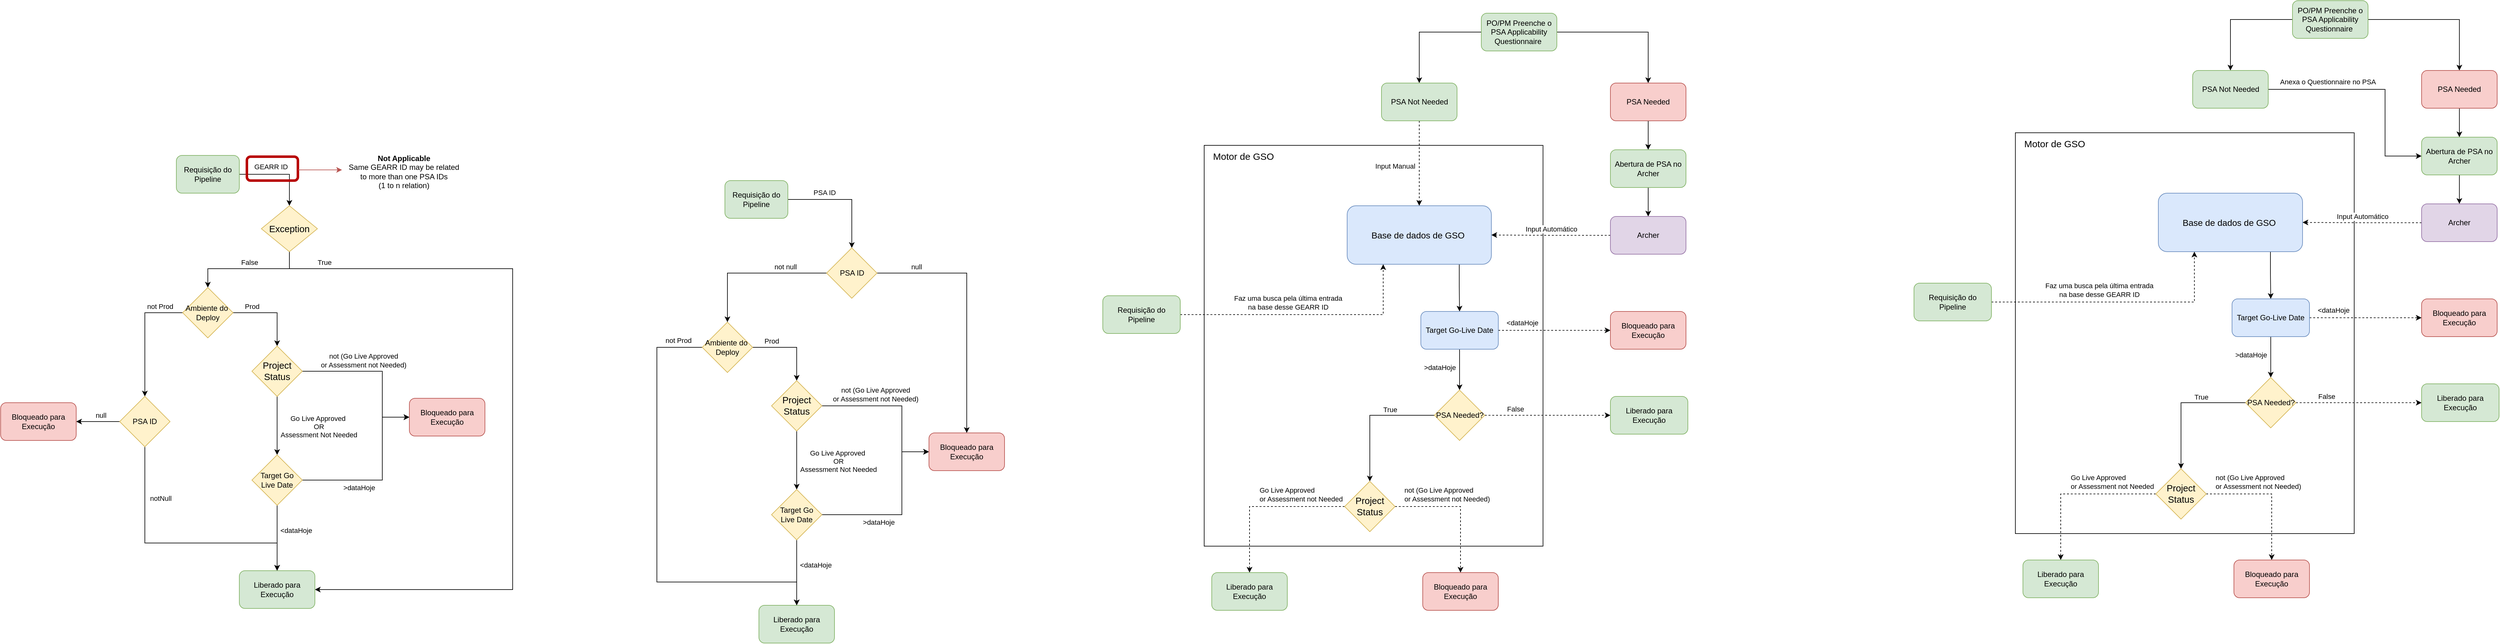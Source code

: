 <mxfile version="14.7.2" type="github">
  <diagram id="prtHgNgQTEPvFCAcTncT" name="Page-1">
    <mxGraphModel dx="1421" dy="941" grid="0" gridSize="10" guides="1" tooltips="1" connect="1" arrows="1" fold="1" page="0" pageScale="1" pageWidth="827" pageHeight="1169" background="#ffffff" math="0" shadow="0">
      <root>
        <mxCell id="0" />
        <mxCell id="1" parent="0" />
        <mxCell id="G1Xill-yS94K5dL7RhQr-33" value="&lt;br&gt;" style="rounded=0;whiteSpace=wrap;html=1;" vertex="1" parent="1">
          <mxGeometry x="1802" y="64" width="538" height="637" as="geometry" />
        </mxCell>
        <mxCell id="P2mCXTFYUP4-GHEFsYgf-11" style="edgeStyle=orthogonalEdgeStyle;rounded=0;orthogonalLoop=1;jettySize=auto;html=1;entryX=0.5;entryY=0;entryDx=0;entryDy=0;" parent="1" source="P2mCXTFYUP4-GHEFsYgf-2" target="P2mCXTFYUP4-GHEFsYgf-8" edge="1">
          <mxGeometry relative="1" as="geometry" />
        </mxCell>
        <mxCell id="mxX-lMOzghnve2rZTO9A-1" value="GEARR ID" style="edgeLabel;html=1;align=center;verticalAlign=middle;resizable=0;points=[];" parent="P2mCXTFYUP4-GHEFsYgf-11" vertex="1" connectable="0">
          <mxGeometry x="-0.006" y="-3" relative="1" as="geometry">
            <mxPoint x="-15" y="-15" as="offset" />
          </mxGeometry>
        </mxCell>
        <mxCell id="P2mCXTFYUP4-GHEFsYgf-2" value="Requisição do Pipeline" style="rounded=1;whiteSpace=wrap;html=1;fillColor=#d5e8d4;strokeColor=#82b366;" parent="1" vertex="1">
          <mxGeometry x="170" y="80" width="100" height="60" as="geometry" />
        </mxCell>
        <mxCell id="P2mCXTFYUP4-GHEFsYgf-14" style="edgeStyle=orthogonalEdgeStyle;rounded=0;orthogonalLoop=1;jettySize=auto;html=1;entryX=0.5;entryY=0;entryDx=0;entryDy=0;" parent="1" source="P2mCXTFYUP4-GHEFsYgf-8" target="P2mCXTFYUP4-GHEFsYgf-20" edge="1">
          <mxGeometry relative="1" as="geometry">
            <mxPoint x="220" y="280" as="targetPoint" />
            <Array as="points">
              <mxPoint x="350" y="260" />
              <mxPoint x="220" y="260" />
            </Array>
          </mxGeometry>
        </mxCell>
        <mxCell id="P2mCXTFYUP4-GHEFsYgf-18" value="False" style="edgeLabel;html=1;align=center;verticalAlign=middle;resizable=0;points=[];" parent="P2mCXTFYUP4-GHEFsYgf-14" vertex="1" connectable="0">
          <mxGeometry x="0.032" y="-2" relative="1" as="geometry">
            <mxPoint x="5" y="-8" as="offset" />
          </mxGeometry>
        </mxCell>
        <mxCell id="P2mCXTFYUP4-GHEFsYgf-15" style="edgeStyle=orthogonalEdgeStyle;rounded=0;orthogonalLoop=1;jettySize=auto;html=1;entryX=1;entryY=0.5;entryDx=0;entryDy=0;" parent="1" source="P2mCXTFYUP4-GHEFsYgf-8" target="P2mCXTFYUP4-GHEFsYgf-19" edge="1">
          <mxGeometry relative="1" as="geometry">
            <mxPoint x="474" y="280" as="targetPoint" />
            <Array as="points">
              <mxPoint x="349" y="260" />
              <mxPoint x="704" y="260" />
              <mxPoint x="704" y="770" />
            </Array>
          </mxGeometry>
        </mxCell>
        <mxCell id="P2mCXTFYUP4-GHEFsYgf-16" value="True" style="edgeLabel;html=1;align=center;verticalAlign=middle;resizable=0;points=[];" parent="P2mCXTFYUP4-GHEFsYgf-15" vertex="1" connectable="0">
          <mxGeometry x="0.222" y="3" relative="1" as="geometry">
            <mxPoint x="-302" y="-365" as="offset" />
          </mxGeometry>
        </mxCell>
        <mxCell id="P2mCXTFYUP4-GHEFsYgf-8" value="&lt;span lang=&quot;EN-US&quot; style=&quot;font-size: 11pt ; font-family: &amp;#34;calibri&amp;#34; , sans-serif&quot;&gt;Exception&lt;/span&gt;" style="rhombus;whiteSpace=wrap;html=1;fillColor=#fff2cc;strokeColor=#d6b656;" parent="1" vertex="1">
          <mxGeometry x="305" y="160" width="89" height="73" as="geometry" />
        </mxCell>
        <mxCell id="P2mCXTFYUP4-GHEFsYgf-19" value="Liberado para Execução" style="rounded=1;whiteSpace=wrap;html=1;fillColor=#d5e8d4;strokeColor=#82b366;" parent="1" vertex="1">
          <mxGeometry x="270" y="740" width="120" height="60" as="geometry" />
        </mxCell>
        <mxCell id="P2mCXTFYUP4-GHEFsYgf-28" style="edgeStyle=orthogonalEdgeStyle;rounded=0;orthogonalLoop=1;jettySize=auto;html=1;entryX=0.5;entryY=0;entryDx=0;entryDy=0;exitX=1;exitY=0.5;exitDx=0;exitDy=0;" parent="1" source="P2mCXTFYUP4-GHEFsYgf-20" target="P2mCXTFYUP4-GHEFsYgf-27" edge="1">
          <mxGeometry relative="1" as="geometry">
            <Array as="points">
              <mxPoint x="330" y="330" />
            </Array>
          </mxGeometry>
        </mxCell>
        <mxCell id="P2mCXTFYUP4-GHEFsYgf-29" value="Prod" style="edgeLabel;html=1;align=center;verticalAlign=middle;resizable=0;points=[];" parent="P2mCXTFYUP4-GHEFsYgf-28" vertex="1" connectable="0">
          <mxGeometry x="-0.199" relative="1" as="geometry">
            <mxPoint x="-20" y="-10" as="offset" />
          </mxGeometry>
        </mxCell>
        <mxCell id="P2mCXTFYUP4-GHEFsYgf-40" style="edgeStyle=orthogonalEdgeStyle;rounded=0;orthogonalLoop=1;jettySize=auto;html=1;entryX=0.5;entryY=0;entryDx=0;entryDy=0;" parent="1" source="P2mCXTFYUP4-GHEFsYgf-20" target="P2mCXTFYUP4-GHEFsYgf-39" edge="1">
          <mxGeometry relative="1" as="geometry" />
        </mxCell>
        <mxCell id="P2mCXTFYUP4-GHEFsYgf-41" value="not Prod" style="edgeLabel;html=1;align=center;verticalAlign=middle;resizable=0;points=[];" parent="P2mCXTFYUP4-GHEFsYgf-40" vertex="1" connectable="0">
          <mxGeometry x="-0.833" y="-1" relative="1" as="geometry">
            <mxPoint x="-20" y="-9" as="offset" />
          </mxGeometry>
        </mxCell>
        <mxCell id="P2mCXTFYUP4-GHEFsYgf-20" value="Ambiente do&amp;nbsp;&lt;br&gt;Deploy" style="rhombus;whiteSpace=wrap;html=1;fillColor=#fff2cc;strokeColor=#d6b656;" parent="1" vertex="1">
          <mxGeometry x="180" y="290" width="80" height="80" as="geometry" />
        </mxCell>
        <mxCell id="P2mCXTFYUP4-GHEFsYgf-33" style="edgeStyle=orthogonalEdgeStyle;rounded=0;orthogonalLoop=1;jettySize=auto;html=1;entryX=0;entryY=0.5;entryDx=0;entryDy=0;exitX=1;exitY=0.5;exitDx=0;exitDy=0;" parent="1" source="P2mCXTFYUP4-GHEFsYgf-27" target="P2mCXTFYUP4-GHEFsYgf-32" edge="1">
          <mxGeometry relative="1" as="geometry">
            <mxPoint x="525" y="443" as="targetPoint" />
            <Array as="points">
              <mxPoint x="497" y="423" />
              <mxPoint x="497" y="496" />
            </Array>
          </mxGeometry>
        </mxCell>
        <mxCell id="P2mCXTFYUP4-GHEFsYgf-34" value="not (Go Live Approved &lt;br&gt;or Assessment not Needed)" style="edgeLabel;html=1;align=center;verticalAlign=middle;resizable=0;points=[];" parent="P2mCXTFYUP4-GHEFsYgf-33" vertex="1" connectable="0">
          <mxGeometry x="-0.25" y="-1" relative="1" as="geometry">
            <mxPoint x="6" y="-18" as="offset" />
          </mxGeometry>
        </mxCell>
        <mxCell id="P2mCXTFYUP4-GHEFsYgf-48" value="Go Live Approved&amp;nbsp;&lt;br&gt;OR&lt;br&gt;Assessment Not Needed" style="edgeStyle=orthogonalEdgeStyle;rounded=0;orthogonalLoop=1;jettySize=auto;html=1;entryX=0.5;entryY=0;entryDx=0;entryDy=0;" parent="1" source="P2mCXTFYUP4-GHEFsYgf-27" target="P2mCXTFYUP4-GHEFsYgf-30" edge="1">
          <mxGeometry x="0.02" y="66" relative="1" as="geometry">
            <mxPoint as="offset" />
          </mxGeometry>
        </mxCell>
        <mxCell id="P2mCXTFYUP4-GHEFsYgf-27" value="&lt;font face=&quot;calibri, sans-serif&quot;&gt;&lt;span style=&quot;font-size: 14.667px&quot;&gt;Project Status&lt;/span&gt;&lt;/font&gt;" style="rhombus;whiteSpace=wrap;html=1;fillColor=#fff2cc;strokeColor=#d6b656;" parent="1" vertex="1">
          <mxGeometry x="290" y="383" width="80" height="80" as="geometry" />
        </mxCell>
        <mxCell id="P2mCXTFYUP4-GHEFsYgf-35" style="edgeStyle=orthogonalEdgeStyle;rounded=0;orthogonalLoop=1;jettySize=auto;html=1;exitX=1;exitY=0.5;exitDx=0;exitDy=0;entryX=0;entryY=0.5;entryDx=0;entryDy=0;" parent="1" source="P2mCXTFYUP4-GHEFsYgf-30" target="P2mCXTFYUP4-GHEFsYgf-32" edge="1">
          <mxGeometry relative="1" as="geometry">
            <mxPoint x="613" y="584" as="targetPoint" />
            <Array as="points">
              <mxPoint x="497" y="596" />
              <mxPoint x="497" y="496" />
            </Array>
          </mxGeometry>
        </mxCell>
        <mxCell id="P2mCXTFYUP4-GHEFsYgf-36" value="&amp;gt;dataHoje" style="edgeLabel;html=1;align=center;verticalAlign=middle;resizable=0;points=[];" parent="P2mCXTFYUP4-GHEFsYgf-35" vertex="1" connectable="0">
          <mxGeometry x="-0.808" relative="1" as="geometry">
            <mxPoint x="64" y="12" as="offset" />
          </mxGeometry>
        </mxCell>
        <mxCell id="P2mCXTFYUP4-GHEFsYgf-37" style="edgeStyle=orthogonalEdgeStyle;rounded=0;orthogonalLoop=1;jettySize=auto;html=1;entryX=0.5;entryY=0;entryDx=0;entryDy=0;" parent="1" source="P2mCXTFYUP4-GHEFsYgf-30" target="P2mCXTFYUP4-GHEFsYgf-19" edge="1">
          <mxGeometry relative="1" as="geometry" />
        </mxCell>
        <mxCell id="P2mCXTFYUP4-GHEFsYgf-38" value="&amp;lt;dataHoje" style="edgeLabel;html=1;align=center;verticalAlign=middle;resizable=0;points=[];" parent="P2mCXTFYUP4-GHEFsYgf-37" vertex="1" connectable="0">
          <mxGeometry x="-0.24" y="-2" relative="1" as="geometry">
            <mxPoint x="32" as="offset" />
          </mxGeometry>
        </mxCell>
        <mxCell id="P2mCXTFYUP4-GHEFsYgf-30" value="Target Go Live Date" style="rhombus;whiteSpace=wrap;html=1;fillColor=#fff2cc;strokeColor=#d6b656;" parent="1" vertex="1">
          <mxGeometry x="290" y="556" width="80" height="80" as="geometry" />
        </mxCell>
        <mxCell id="P2mCXTFYUP4-GHEFsYgf-32" value="Bloqueado para Execução" style="rounded=1;whiteSpace=wrap;html=1;fillColor=#f8cecc;strokeColor=#b85450;" parent="1" vertex="1">
          <mxGeometry x="540" y="466" width="120" height="60" as="geometry" />
        </mxCell>
        <mxCell id="P2mCXTFYUP4-GHEFsYgf-43" style="edgeStyle=orthogonalEdgeStyle;rounded=0;orthogonalLoop=1;jettySize=auto;html=1;entryX=1;entryY=0.5;entryDx=0;entryDy=0;" parent="1" source="P2mCXTFYUP4-GHEFsYgf-39" target="P2mCXTFYUP4-GHEFsYgf-42" edge="1">
          <mxGeometry relative="1" as="geometry" />
        </mxCell>
        <mxCell id="P2mCXTFYUP4-GHEFsYgf-44" value="null" style="edgeLabel;html=1;align=center;verticalAlign=middle;resizable=0;points=[];" parent="P2mCXTFYUP4-GHEFsYgf-43" vertex="1" connectable="0">
          <mxGeometry x="-0.22" y="-1" relative="1" as="geometry">
            <mxPoint x="-3" y="-9" as="offset" />
          </mxGeometry>
        </mxCell>
        <mxCell id="P2mCXTFYUP4-GHEFsYgf-45" style="edgeStyle=orthogonalEdgeStyle;rounded=0;orthogonalLoop=1;jettySize=auto;html=1;entryX=0.5;entryY=0;entryDx=0;entryDy=0;exitX=0.5;exitY=1;exitDx=0;exitDy=0;" parent="1" source="P2mCXTFYUP4-GHEFsYgf-39" target="P2mCXTFYUP4-GHEFsYgf-19" edge="1">
          <mxGeometry relative="1" as="geometry">
            <mxPoint x="105" y="584" as="sourcePoint" />
            <Array as="points">
              <mxPoint x="120" y="570" />
              <mxPoint x="120" y="696" />
              <mxPoint x="330" y="696" />
            </Array>
          </mxGeometry>
        </mxCell>
        <mxCell id="P2mCXTFYUP4-GHEFsYgf-46" value="notNull" style="edgeLabel;html=1;align=center;verticalAlign=middle;resizable=0;points=[];" parent="P2mCXTFYUP4-GHEFsYgf-45" vertex="1" connectable="0">
          <mxGeometry x="-0.487" relative="1" as="geometry">
            <mxPoint x="25" y="-23" as="offset" />
          </mxGeometry>
        </mxCell>
        <mxCell id="P2mCXTFYUP4-GHEFsYgf-39" value="PSA ID" style="rhombus;whiteSpace=wrap;html=1;fillColor=#fff2cc;strokeColor=#d6b656;" parent="1" vertex="1">
          <mxGeometry x="80" y="463" width="80" height="80" as="geometry" />
        </mxCell>
        <mxCell id="P2mCXTFYUP4-GHEFsYgf-42" value="Bloqueado para Execução" style="rounded=1;whiteSpace=wrap;html=1;fillColor=#f8cecc;strokeColor=#b85450;" parent="1" vertex="1">
          <mxGeometry x="-109" y="473" width="120" height="60" as="geometry" />
        </mxCell>
        <mxCell id="EdNAjCtuW5d51hil7Gi2-1" style="edgeStyle=orthogonalEdgeStyle;rounded=0;orthogonalLoop=1;jettySize=auto;html=1;entryX=0.5;entryY=0;entryDx=0;entryDy=0;" parent="1" source="mxX-lMOzghnve2rZTO9A-4" target="mxX-lMOzghnve2rZTO9A-39" edge="1">
          <mxGeometry relative="1" as="geometry">
            <mxPoint x="1240.5" y="194.0" as="targetPoint" />
          </mxGeometry>
        </mxCell>
        <mxCell id="EdNAjCtuW5d51hil7Gi2-9" value="PSA ID" style="edgeLabel;html=1;align=center;verticalAlign=middle;resizable=0;points=[];" parent="EdNAjCtuW5d51hil7Gi2-1" vertex="1" connectable="0">
          <mxGeometry x="-0.5" y="2" relative="1" as="geometry">
            <mxPoint x="13" y="-9" as="offset" />
          </mxGeometry>
        </mxCell>
        <mxCell id="mxX-lMOzghnve2rZTO9A-4" value="Requisição do Pipeline" style="rounded=1;whiteSpace=wrap;html=1;fillColor=#d5e8d4;strokeColor=#82b366;" parent="1" vertex="1">
          <mxGeometry x="1041" y="120" width="100" height="60" as="geometry" />
        </mxCell>
        <mxCell id="mxX-lMOzghnve2rZTO9A-10" value="Liberado para Execução" style="rounded=1;whiteSpace=wrap;html=1;fillColor=#d5e8d4;strokeColor=#82b366;" parent="1" vertex="1">
          <mxGeometry x="1095" y="795" width="120" height="60" as="geometry" />
        </mxCell>
        <mxCell id="mxX-lMOzghnve2rZTO9A-11" style="edgeStyle=orthogonalEdgeStyle;rounded=0;orthogonalLoop=1;jettySize=auto;html=1;entryX=0.5;entryY=0;entryDx=0;entryDy=0;exitX=1;exitY=0.5;exitDx=0;exitDy=0;" parent="1" source="mxX-lMOzghnve2rZTO9A-15" target="mxX-lMOzghnve2rZTO9A-19" edge="1">
          <mxGeometry relative="1" as="geometry">
            <Array as="points">
              <mxPoint x="1155" y="385" />
            </Array>
          </mxGeometry>
        </mxCell>
        <mxCell id="mxX-lMOzghnve2rZTO9A-12" value="Prod" style="edgeLabel;html=1;align=center;verticalAlign=middle;resizable=0;points=[];" parent="mxX-lMOzghnve2rZTO9A-11" vertex="1" connectable="0">
          <mxGeometry x="-0.199" relative="1" as="geometry">
            <mxPoint x="-20" y="-10" as="offset" />
          </mxGeometry>
        </mxCell>
        <mxCell id="mxX-lMOzghnve2rZTO9A-32" style="edgeStyle=orthogonalEdgeStyle;rounded=0;orthogonalLoop=1;jettySize=auto;html=1;entryX=0.5;entryY=0;entryDx=0;entryDy=0;" parent="1" source="mxX-lMOzghnve2rZTO9A-15" target="mxX-lMOzghnve2rZTO9A-10" edge="1">
          <mxGeometry relative="1" as="geometry">
            <Array as="points">
              <mxPoint x="933" y="385" />
              <mxPoint x="933" y="758" />
              <mxPoint x="1155" y="758" />
            </Array>
          </mxGeometry>
        </mxCell>
        <mxCell id="mxX-lMOzghnve2rZTO9A-33" value="not Prod" style="edgeLabel;html=1;align=center;verticalAlign=middle;resizable=0;points=[];" parent="mxX-lMOzghnve2rZTO9A-32" vertex="1" connectable="0">
          <mxGeometry x="-0.841" relative="1" as="geometry">
            <mxPoint x="18" y="-11" as="offset" />
          </mxGeometry>
        </mxCell>
        <mxCell id="mxX-lMOzghnve2rZTO9A-15" value="Ambiente do&amp;nbsp;&lt;br&gt;Deploy" style="rhombus;whiteSpace=wrap;html=1;fillColor=#fff2cc;strokeColor=#d6b656;" parent="1" vertex="1">
          <mxGeometry x="1005" y="345" width="80" height="80" as="geometry" />
        </mxCell>
        <mxCell id="mxX-lMOzghnve2rZTO9A-16" style="edgeStyle=orthogonalEdgeStyle;rounded=0;orthogonalLoop=1;jettySize=auto;html=1;entryX=0;entryY=0.5;entryDx=0;entryDy=0;exitX=1;exitY=0.5;exitDx=0;exitDy=0;" parent="1" source="mxX-lMOzghnve2rZTO9A-19" target="mxX-lMOzghnve2rZTO9A-25" edge="1">
          <mxGeometry relative="1" as="geometry">
            <mxPoint x="1350" y="498" as="targetPoint" />
            <Array as="points">
              <mxPoint x="1322" y="478" />
              <mxPoint x="1322" y="551" />
            </Array>
          </mxGeometry>
        </mxCell>
        <mxCell id="mxX-lMOzghnve2rZTO9A-17" value="not (Go Live Approved &lt;br&gt;or Assessment not Needed)" style="edgeLabel;html=1;align=center;verticalAlign=middle;resizable=0;points=[];" parent="mxX-lMOzghnve2rZTO9A-16" vertex="1" connectable="0">
          <mxGeometry x="-0.25" y="-1" relative="1" as="geometry">
            <mxPoint x="-6" y="-19" as="offset" />
          </mxGeometry>
        </mxCell>
        <mxCell id="mxX-lMOzghnve2rZTO9A-18" value="Go Live Approved&amp;nbsp;&lt;br&gt;OR&lt;br&gt;Assessment Not Needed" style="edgeStyle=orthogonalEdgeStyle;rounded=0;orthogonalLoop=1;jettySize=auto;html=1;entryX=0.5;entryY=0;entryDx=0;entryDy=0;" parent="1" source="mxX-lMOzghnve2rZTO9A-19" target="mxX-lMOzghnve2rZTO9A-24" edge="1">
          <mxGeometry x="0.02" y="66" relative="1" as="geometry">
            <mxPoint as="offset" />
          </mxGeometry>
        </mxCell>
        <mxCell id="mxX-lMOzghnve2rZTO9A-19" value="&lt;font face=&quot;calibri, sans-serif&quot;&gt;&lt;span style=&quot;font-size: 14.667px&quot;&gt;Project Status&lt;/span&gt;&lt;/font&gt;" style="rhombus;whiteSpace=wrap;html=1;fillColor=#fff2cc;strokeColor=#d6b656;" parent="1" vertex="1">
          <mxGeometry x="1115" y="438" width="80" height="80" as="geometry" />
        </mxCell>
        <mxCell id="mxX-lMOzghnve2rZTO9A-20" style="edgeStyle=orthogonalEdgeStyle;rounded=0;orthogonalLoop=1;jettySize=auto;html=1;exitX=1;exitY=0.5;exitDx=0;exitDy=0;entryX=0;entryY=0.5;entryDx=0;entryDy=0;" parent="1" source="mxX-lMOzghnve2rZTO9A-24" target="mxX-lMOzghnve2rZTO9A-25" edge="1">
          <mxGeometry relative="1" as="geometry">
            <mxPoint x="1438" y="639" as="targetPoint" />
            <Array as="points">
              <mxPoint x="1322" y="651" />
              <mxPoint x="1322" y="551" />
            </Array>
          </mxGeometry>
        </mxCell>
        <mxCell id="mxX-lMOzghnve2rZTO9A-21" value="&amp;gt;dataHoje" style="edgeLabel;html=1;align=center;verticalAlign=middle;resizable=0;points=[];" parent="mxX-lMOzghnve2rZTO9A-20" vertex="1" connectable="0">
          <mxGeometry x="-0.808" relative="1" as="geometry">
            <mxPoint x="64" y="12" as="offset" />
          </mxGeometry>
        </mxCell>
        <mxCell id="mxX-lMOzghnve2rZTO9A-22" style="edgeStyle=orthogonalEdgeStyle;rounded=0;orthogonalLoop=1;jettySize=auto;html=1;entryX=0.5;entryY=0;entryDx=0;entryDy=0;" parent="1" source="mxX-lMOzghnve2rZTO9A-24" target="mxX-lMOzghnve2rZTO9A-10" edge="1">
          <mxGeometry relative="1" as="geometry" />
        </mxCell>
        <mxCell id="mxX-lMOzghnve2rZTO9A-23" value="&amp;lt;dataHoje" style="edgeLabel;html=1;align=center;verticalAlign=middle;resizable=0;points=[];" parent="mxX-lMOzghnve2rZTO9A-22" vertex="1" connectable="0">
          <mxGeometry x="-0.24" y="-2" relative="1" as="geometry">
            <mxPoint x="32" as="offset" />
          </mxGeometry>
        </mxCell>
        <mxCell id="mxX-lMOzghnve2rZTO9A-24" value="Target Go Live Date" style="rhombus;whiteSpace=wrap;html=1;fillColor=#fff2cc;strokeColor=#d6b656;" parent="1" vertex="1">
          <mxGeometry x="1115" y="611" width="80" height="80" as="geometry" />
        </mxCell>
        <mxCell id="mxX-lMOzghnve2rZTO9A-25" value="Bloqueado para Execução" style="rounded=1;whiteSpace=wrap;html=1;fillColor=#f8cecc;strokeColor=#b85450;" parent="1" vertex="1">
          <mxGeometry x="1365" y="521" width="120" height="60" as="geometry" />
        </mxCell>
        <mxCell id="mxX-lMOzghnve2rZTO9A-35" value="" style="rounded=1;whiteSpace=wrap;html=1;fillColor=none;strokeColor=#B80202;strokeWidth=4;" parent="1" vertex="1">
          <mxGeometry x="282" y="82" width="81" height="38" as="geometry" />
        </mxCell>
        <mxCell id="mxX-lMOzghnve2rZTO9A-36" value="&lt;b&gt;Not Applicable&lt;br&gt;&lt;/b&gt;Same GEARR ID may be related &lt;br&gt;to more than one PSA IDs&lt;br&gt;(1 to n relation)" style="text;html=1;align=center;verticalAlign=middle;resizable=0;points=[];autosize=1;strokeColor=none;" parent="1" vertex="1">
          <mxGeometry x="438" y="76" width="185" height="60" as="geometry" />
        </mxCell>
        <mxCell id="mxX-lMOzghnve2rZTO9A-37" value="" style="endArrow=classic;html=1;fillColor=#f8cecc;strokeColor=#b85450;" parent="1" edge="1">
          <mxGeometry width="50" height="50" relative="1" as="geometry">
            <mxPoint x="363" y="103" as="sourcePoint" />
            <mxPoint x="433" y="103" as="targetPoint" />
          </mxGeometry>
        </mxCell>
        <mxCell id="EdNAjCtuW5d51hil7Gi2-5" style="edgeStyle=orthogonalEdgeStyle;rounded=0;orthogonalLoop=1;jettySize=auto;html=1;entryX=0.5;entryY=0;entryDx=0;entryDy=0;" parent="1" source="mxX-lMOzghnve2rZTO9A-39" target="mxX-lMOzghnve2rZTO9A-25" edge="1">
          <mxGeometry relative="1" as="geometry" />
        </mxCell>
        <mxCell id="EdNAjCtuW5d51hil7Gi2-6" value="null" style="edgeLabel;html=1;align=center;verticalAlign=middle;resizable=0;points=[];" parent="EdNAjCtuW5d51hil7Gi2-5" vertex="1" connectable="0">
          <mxGeometry x="-0.804" y="3" relative="1" as="geometry">
            <mxPoint x="23" y="-7" as="offset" />
          </mxGeometry>
        </mxCell>
        <mxCell id="EdNAjCtuW5d51hil7Gi2-7" style="edgeStyle=orthogonalEdgeStyle;rounded=0;orthogonalLoop=1;jettySize=auto;html=1;entryX=0.5;entryY=0;entryDx=0;entryDy=0;" parent="1" source="mxX-lMOzghnve2rZTO9A-39" target="mxX-lMOzghnve2rZTO9A-15" edge="1">
          <mxGeometry relative="1" as="geometry" />
        </mxCell>
        <mxCell id="EdNAjCtuW5d51hil7Gi2-8" value="not null" style="edgeLabel;html=1;align=center;verticalAlign=middle;resizable=0;points=[];" parent="EdNAjCtuW5d51hil7Gi2-7" vertex="1" connectable="0">
          <mxGeometry x="-0.491" y="1" relative="1" as="geometry">
            <mxPoint x="-6" y="-11" as="offset" />
          </mxGeometry>
        </mxCell>
        <mxCell id="mxX-lMOzghnve2rZTO9A-39" value="PSA ID" style="rhombus;whiteSpace=wrap;html=1;fillColor=#fff2cc;strokeColor=#d6b656;" parent="1" vertex="1">
          <mxGeometry x="1202.5" y="227" width="80" height="80" as="geometry" />
        </mxCell>
        <mxCell id="G1Xill-yS94K5dL7RhQr-30" style="edgeStyle=orthogonalEdgeStyle;rounded=0;orthogonalLoop=1;jettySize=auto;html=1;entryX=0.5;entryY=0;entryDx=0;entryDy=0;" edge="1" parent="1" source="G1Xill-yS94K5dL7RhQr-25" target="G1Xill-yS94K5dL7RhQr-26">
          <mxGeometry relative="1" as="geometry" />
        </mxCell>
        <mxCell id="G1Xill-yS94K5dL7RhQr-31" style="edgeStyle=orthogonalEdgeStyle;rounded=0;orthogonalLoop=1;jettySize=auto;html=1;entryX=0.5;entryY=0;entryDx=0;entryDy=0;" edge="1" parent="1" source="G1Xill-yS94K5dL7RhQr-25" target="G1Xill-yS94K5dL7RhQr-27">
          <mxGeometry relative="1" as="geometry">
            <Array as="points">
              <mxPoint x="2507" y="-116" />
            </Array>
          </mxGeometry>
        </mxCell>
        <mxCell id="G1Xill-yS94K5dL7RhQr-25" value="PO/PM Preenche o PSA Applicability Questionnaire&amp;nbsp;" style="rounded=1;whiteSpace=wrap;html=1;fillColor=#d5e8d4;strokeColor=#82b366;" vertex="1" parent="1">
          <mxGeometry x="2242" y="-146" width="120" height="60" as="geometry" />
        </mxCell>
        <mxCell id="G1Xill-yS94K5dL7RhQr-43" style="edgeStyle=orthogonalEdgeStyle;rounded=0;orthogonalLoop=1;jettySize=auto;html=1;entryX=0.5;entryY=0;entryDx=0;entryDy=0;dashed=1;" edge="1" parent="1" source="G1Xill-yS94K5dL7RhQr-26" target="G1Xill-yS94K5dL7RhQr-39">
          <mxGeometry relative="1" as="geometry" />
        </mxCell>
        <mxCell id="G1Xill-yS94K5dL7RhQr-44" value="Input Manual" style="edgeLabel;html=1;align=center;verticalAlign=middle;resizable=0;points=[];" vertex="1" connectable="0" parent="G1Xill-yS94K5dL7RhQr-43">
          <mxGeometry x="-0.235" y="4" relative="1" as="geometry">
            <mxPoint x="-43" y="20" as="offset" />
          </mxGeometry>
        </mxCell>
        <mxCell id="G1Xill-yS94K5dL7RhQr-26" value="PSA Not Needed" style="rounded=1;whiteSpace=wrap;html=1;fillColor=#d5e8d4;strokeColor=#82b366;" vertex="1" parent="1">
          <mxGeometry x="2083.5" y="-35" width="120" height="60" as="geometry" />
        </mxCell>
        <mxCell id="G1Xill-yS94K5dL7RhQr-36" style="edgeStyle=orthogonalEdgeStyle;rounded=0;orthogonalLoop=1;jettySize=auto;html=1;" edge="1" parent="1" source="G1Xill-yS94K5dL7RhQr-27" target="G1Xill-yS94K5dL7RhQr-35">
          <mxGeometry relative="1" as="geometry" />
        </mxCell>
        <mxCell id="G1Xill-yS94K5dL7RhQr-27" value="PSA Needed" style="rounded=1;whiteSpace=wrap;html=1;fillColor=#f8cecc;strokeColor=#b85450;" vertex="1" parent="1">
          <mxGeometry x="2447" y="-35" width="120" height="60" as="geometry" />
        </mxCell>
        <mxCell id="G1Xill-yS94K5dL7RhQr-34" value="&lt;font style=&quot;font-size: 15px&quot;&gt;Motor de GSO&lt;/font&gt;" style="text;html=1;strokeColor=none;fillColor=none;align=center;verticalAlign=middle;whiteSpace=wrap;rounded=0;" vertex="1" parent="1">
          <mxGeometry x="1802" y="71" width="125" height="20" as="geometry" />
        </mxCell>
        <mxCell id="G1Xill-yS94K5dL7RhQr-38" style="edgeStyle=orthogonalEdgeStyle;rounded=0;orthogonalLoop=1;jettySize=auto;html=1;entryX=0.5;entryY=0;entryDx=0;entryDy=0;" edge="1" parent="1" source="G1Xill-yS94K5dL7RhQr-35" target="G1Xill-yS94K5dL7RhQr-37">
          <mxGeometry relative="1" as="geometry" />
        </mxCell>
        <mxCell id="G1Xill-yS94K5dL7RhQr-35" value="Abertura de PSA no Archer" style="rounded=1;whiteSpace=wrap;html=1;fillColor=#d5e8d4;strokeColor=#82b366;" vertex="1" parent="1">
          <mxGeometry x="2447" y="71" width="120" height="60" as="geometry" />
        </mxCell>
        <mxCell id="G1Xill-yS94K5dL7RhQr-40" style="edgeStyle=orthogonalEdgeStyle;rounded=0;orthogonalLoop=1;jettySize=auto;html=1;entryX=1;entryY=0.5;entryDx=0;entryDy=0;dashed=1;" edge="1" parent="1" source="G1Xill-yS94K5dL7RhQr-37" target="G1Xill-yS94K5dL7RhQr-39">
          <mxGeometry relative="1" as="geometry" />
        </mxCell>
        <mxCell id="G1Xill-yS94K5dL7RhQr-41" value="Input Automático" style="edgeLabel;html=1;align=center;verticalAlign=middle;resizable=0;points=[];" vertex="1" connectable="0" parent="G1Xill-yS94K5dL7RhQr-40">
          <mxGeometry x="-0.247" relative="1" as="geometry">
            <mxPoint x="-23" y="-10" as="offset" />
          </mxGeometry>
        </mxCell>
        <mxCell id="G1Xill-yS94K5dL7RhQr-37" value="Archer" style="rounded=1;whiteSpace=wrap;html=1;fillColor=#e1d5e7;strokeColor=#9673a6;" vertex="1" parent="1">
          <mxGeometry x="2447" y="177" width="120" height="60" as="geometry" />
        </mxCell>
        <mxCell id="G1Xill-yS94K5dL7RhQr-52" style="edgeStyle=orthogonalEdgeStyle;rounded=0;orthogonalLoop=1;jettySize=auto;html=1;entryX=0.5;entryY=0;entryDx=0;entryDy=0;" edge="1" parent="1" source="G1Xill-yS94K5dL7RhQr-39" target="G1Xill-yS94K5dL7RhQr-50">
          <mxGeometry relative="1" as="geometry">
            <Array as="points">
              <mxPoint x="2207" y="288" />
              <mxPoint x="2207" y="288" />
            </Array>
          </mxGeometry>
        </mxCell>
        <mxCell id="G1Xill-yS94K5dL7RhQr-39" value="&lt;font style=&quot;font-size: 14px&quot;&gt;Base de dados de GSO&amp;nbsp;&lt;/font&gt;" style="rounded=1;whiteSpace=wrap;html=1;fillColor=#dae8fc;strokeColor=#6c8ebf;" vertex="1" parent="1">
          <mxGeometry x="2029" y="160" width="229" height="93" as="geometry" />
        </mxCell>
        <mxCell id="G1Xill-yS94K5dL7RhQr-49" style="edgeStyle=orthogonalEdgeStyle;rounded=0;orthogonalLoop=1;jettySize=auto;html=1;entryX=0.25;entryY=1;entryDx=0;entryDy=0;dashed=1;" edge="1" parent="1" source="G1Xill-yS94K5dL7RhQr-45" target="G1Xill-yS94K5dL7RhQr-39">
          <mxGeometry relative="1" as="geometry" />
        </mxCell>
        <mxCell id="G1Xill-yS94K5dL7RhQr-51" value="Faz uma busca pela última entrada &lt;br&gt;na base desse GEARR ID" style="edgeLabel;html=1;align=center;verticalAlign=middle;resizable=0;points=[];" vertex="1" connectable="0" parent="G1Xill-yS94K5dL7RhQr-49">
          <mxGeometry x="-0.042" y="-2" relative="1" as="geometry">
            <mxPoint x="-22" y="-21" as="offset" />
          </mxGeometry>
        </mxCell>
        <mxCell id="G1Xill-yS94K5dL7RhQr-45" value="Requisição do Pipeline" style="rounded=1;whiteSpace=wrap;html=1;fillColor=#d5e8d4;strokeColor=#82b366;" vertex="1" parent="1">
          <mxGeometry x="1641" y="303" width="123" height="60" as="geometry" />
        </mxCell>
        <mxCell id="G1Xill-yS94K5dL7RhQr-57" value="&amp;gt;dataHoje" style="edgeStyle=orthogonalEdgeStyle;rounded=0;orthogonalLoop=1;jettySize=auto;html=1;entryX=0.5;entryY=0;entryDx=0;entryDy=0;" edge="1" parent="1" source="G1Xill-yS94K5dL7RhQr-50" target="G1Xill-yS94K5dL7RhQr-55">
          <mxGeometry x="-0.108" y="-32" relative="1" as="geometry">
            <mxPoint as="offset" />
          </mxGeometry>
        </mxCell>
        <mxCell id="G1Xill-yS94K5dL7RhQr-59" value="&amp;lt;dataHoje" style="edgeStyle=orthogonalEdgeStyle;rounded=0;orthogonalLoop=1;jettySize=auto;html=1;entryX=0;entryY=0.5;entryDx=0;entryDy=0;dashed=1;" edge="1" parent="1" source="G1Xill-yS94K5dL7RhQr-50" target="G1Xill-yS94K5dL7RhQr-58">
          <mxGeometry x="-0.573" y="12" relative="1" as="geometry">
            <mxPoint as="offset" />
          </mxGeometry>
        </mxCell>
        <mxCell id="G1Xill-yS94K5dL7RhQr-50" value="Target Go-Live Date" style="rounded=1;whiteSpace=wrap;html=1;fillColor=#dae8fc;strokeColor=#6c8ebf;" vertex="1" parent="1">
          <mxGeometry x="2146" y="328" width="123" height="60" as="geometry" />
        </mxCell>
        <mxCell id="G1Xill-yS94K5dL7RhQr-62" style="edgeStyle=orthogonalEdgeStyle;rounded=0;orthogonalLoop=1;jettySize=auto;html=1;entryX=0.5;entryY=0;entryDx=0;entryDy=0;" edge="1" parent="1" source="G1Xill-yS94K5dL7RhQr-55" target="G1Xill-yS94K5dL7RhQr-67">
          <mxGeometry relative="1" as="geometry">
            <mxPoint x="1988.5" y="587" as="targetPoint" />
          </mxGeometry>
        </mxCell>
        <mxCell id="G1Xill-yS94K5dL7RhQr-64" value="True" style="edgeLabel;html=1;align=center;verticalAlign=middle;resizable=0;points=[];" vertex="1" connectable="0" parent="G1Xill-yS94K5dL7RhQr-62">
          <mxGeometry x="-0.227" y="2" relative="1" as="geometry">
            <mxPoint x="9" y="-11" as="offset" />
          </mxGeometry>
        </mxCell>
        <mxCell id="G1Xill-yS94K5dL7RhQr-65" style="edgeStyle=orthogonalEdgeStyle;rounded=0;orthogonalLoop=1;jettySize=auto;html=1;entryX=0;entryY=0.5;entryDx=0;entryDy=0;dashed=1;" edge="1" parent="1" source="G1Xill-yS94K5dL7RhQr-55" target="G1Xill-yS94K5dL7RhQr-61">
          <mxGeometry relative="1" as="geometry" />
        </mxCell>
        <mxCell id="G1Xill-yS94K5dL7RhQr-66" value="False" style="edgeLabel;html=1;align=center;verticalAlign=middle;resizable=0;points=[];" vertex="1" connectable="0" parent="G1Xill-yS94K5dL7RhQr-65">
          <mxGeometry x="0.382" y="2" relative="1" as="geometry">
            <mxPoint x="-90" y="-8" as="offset" />
          </mxGeometry>
        </mxCell>
        <mxCell id="G1Xill-yS94K5dL7RhQr-55" value="PSA Needed?" style="rhombus;whiteSpace=wrap;html=1;fillColor=#fff2cc;strokeColor=#d6b656;" vertex="1" parent="1">
          <mxGeometry x="2167.5" y="453" width="80" height="80" as="geometry" />
        </mxCell>
        <mxCell id="G1Xill-yS94K5dL7RhQr-58" value="Bloqueado para Execução" style="rounded=1;whiteSpace=wrap;html=1;fillColor=#f8cecc;strokeColor=#b85450;" vertex="1" parent="1">
          <mxGeometry x="2447" y="328" width="120" height="60" as="geometry" />
        </mxCell>
        <mxCell id="G1Xill-yS94K5dL7RhQr-61" value="Liberado para Execução" style="rounded=1;whiteSpace=wrap;html=1;fillColor=#d5e8d4;strokeColor=#82b366;" vertex="1" parent="1">
          <mxGeometry x="2447" y="463" width="123" height="60" as="geometry" />
        </mxCell>
        <mxCell id="G1Xill-yS94K5dL7RhQr-69" style="edgeStyle=orthogonalEdgeStyle;rounded=0;orthogonalLoop=1;jettySize=auto;html=1;entryX=0.5;entryY=0;entryDx=0;entryDy=0;dashed=1;" edge="1" parent="1" source="G1Xill-yS94K5dL7RhQr-67" target="G1Xill-yS94K5dL7RhQr-68">
          <mxGeometry relative="1" as="geometry" />
        </mxCell>
        <mxCell id="G1Xill-yS94K5dL7RhQr-72" style="edgeStyle=orthogonalEdgeStyle;rounded=0;orthogonalLoop=1;jettySize=auto;html=1;entryX=0.5;entryY=0;entryDx=0;entryDy=0;dashed=1;" edge="1" parent="1" source="G1Xill-yS94K5dL7RhQr-67" target="G1Xill-yS94K5dL7RhQr-70">
          <mxGeometry relative="1" as="geometry" />
        </mxCell>
        <mxCell id="G1Xill-yS94K5dL7RhQr-67" value="&lt;font face=&quot;calibri, sans-serif&quot;&gt;&lt;span style=&quot;font-size: 14.667px&quot;&gt;Project Status&lt;/span&gt;&lt;/font&gt;" style="rhombus;whiteSpace=wrap;html=1;fillColor=#fff2cc;strokeColor=#d6b656;" vertex="1" parent="1">
          <mxGeometry x="2025" y="598" width="80" height="80" as="geometry" />
        </mxCell>
        <mxCell id="G1Xill-yS94K5dL7RhQr-68" value="Liberado para Execução" style="rounded=1;whiteSpace=wrap;html=1;fillColor=#d5e8d4;strokeColor=#82b366;" vertex="1" parent="1">
          <mxGeometry x="1814" y="743" width="120" height="60" as="geometry" />
        </mxCell>
        <mxCell id="G1Xill-yS94K5dL7RhQr-70" value="Bloqueado para Execução" style="rounded=1;whiteSpace=wrap;html=1;fillColor=#f8cecc;strokeColor=#b85450;" vertex="1" parent="1">
          <mxGeometry x="2149" y="743" width="120" height="60" as="geometry" />
        </mxCell>
        <mxCell id="G1Xill-yS94K5dL7RhQr-73" value="&lt;span style=&quot;color: rgb(0, 0, 0); font-family: helvetica; font-size: 11px; font-style: normal; font-weight: 400; letter-spacing: normal; text-align: center; text-indent: 0px; text-transform: none; word-spacing: 0px; background-color: rgb(255, 255, 255); display: inline; float: none;&quot;&gt;not (Go Live Approved&lt;/span&gt;&lt;br style=&quot;color: rgb(0, 0, 0); font-family: helvetica; font-size: 11px; font-style: normal; font-weight: 400; letter-spacing: normal; text-align: center; text-indent: 0px; text-transform: none; word-spacing: 0px;&quot;&gt;&lt;span style=&quot;color: rgb(0, 0, 0); font-family: helvetica; font-size: 11px; font-style: normal; font-weight: 400; letter-spacing: normal; text-align: center; text-indent: 0px; text-transform: none; word-spacing: 0px; background-color: rgb(255, 255, 255); display: inline; float: none;&quot;&gt;or Assessment not Needed)&lt;/span&gt;" style="text;whiteSpace=wrap;html=1;" vertex="1" parent="1">
          <mxGeometry x="2118" y="598" width="145" height="42" as="geometry" />
        </mxCell>
        <mxCell id="G1Xill-yS94K5dL7RhQr-74" value="&lt;span style=&quot;color: rgb(0 , 0 , 0) ; font-style: normal ; font-weight: 400 ; letter-spacing: normal ; text-indent: 0px ; text-transform: none ; word-spacing: 0px ; font-family: &amp;#34;helvetica&amp;#34; ; font-size: 11px ; text-align: center ; background-color: rgb(255 , 255 , 255) ; display: inline ; float: none&quot;&gt;Go Live Approved&lt;/span&gt;&lt;br style=&quot;color: rgb(0 , 0 , 0) ; font-style: normal ; font-weight: 400 ; letter-spacing: normal ; text-indent: 0px ; text-transform: none ; word-spacing: 0px ; background-color: rgb(255 , 255 , 255) ; font-family: &amp;#34;helvetica&amp;#34; ; font-size: 11px ; text-align: center&quot;&gt;&lt;span style=&quot;color: rgb(0 , 0 , 0) ; font-style: normal ; font-weight: 400 ; letter-spacing: normal ; text-indent: 0px ; text-transform: none ; word-spacing: 0px ; font-family: &amp;#34;helvetica&amp;#34; ; font-size: 11px ; text-align: center ; background-color: rgb(255 , 255 , 255) ; display: inline ; float: none&quot;&gt;or Assessment not Needed&lt;/span&gt;" style="text;whiteSpace=wrap;html=1;" vertex="1" parent="1">
          <mxGeometry x="1888.004" y="597.996" width="152" height="42" as="geometry" />
        </mxCell>
        <mxCell id="G1Xill-yS94K5dL7RhQr-75" value="&lt;br&gt;" style="rounded=0;whiteSpace=wrap;html=1;" vertex="1" parent="1">
          <mxGeometry x="3090" y="44" width="538" height="637" as="geometry" />
        </mxCell>
        <mxCell id="G1Xill-yS94K5dL7RhQr-76" style="edgeStyle=orthogonalEdgeStyle;rounded=0;orthogonalLoop=1;jettySize=auto;html=1;entryX=0.5;entryY=0;entryDx=0;entryDy=0;" edge="1" parent="1" source="G1Xill-yS94K5dL7RhQr-78" target="G1Xill-yS94K5dL7RhQr-81">
          <mxGeometry relative="1" as="geometry" />
        </mxCell>
        <mxCell id="G1Xill-yS94K5dL7RhQr-77" style="edgeStyle=orthogonalEdgeStyle;rounded=0;orthogonalLoop=1;jettySize=auto;html=1;entryX=0.5;entryY=0;entryDx=0;entryDy=0;" edge="1" parent="1" source="G1Xill-yS94K5dL7RhQr-78" target="G1Xill-yS94K5dL7RhQr-83">
          <mxGeometry relative="1" as="geometry">
            <Array as="points">
              <mxPoint x="3795" y="-136" />
            </Array>
          </mxGeometry>
        </mxCell>
        <mxCell id="G1Xill-yS94K5dL7RhQr-78" value="PO/PM Preenche o PSA Applicability Questionnaire&amp;nbsp;" style="rounded=1;whiteSpace=wrap;html=1;fillColor=#d5e8d4;strokeColor=#82b366;" vertex="1" parent="1">
          <mxGeometry x="3530" y="-166" width="120" height="60" as="geometry" />
        </mxCell>
        <mxCell id="G1Xill-yS94K5dL7RhQr-112" style="edgeStyle=orthogonalEdgeStyle;rounded=0;orthogonalLoop=1;jettySize=auto;html=1;entryX=0;entryY=0.5;entryDx=0;entryDy=0;" edge="1" parent="1" source="G1Xill-yS94K5dL7RhQr-81" target="G1Xill-yS94K5dL7RhQr-86">
          <mxGeometry relative="1" as="geometry">
            <Array as="points">
              <mxPoint x="3677" y="-25" />
              <mxPoint x="3677" y="81" />
            </Array>
          </mxGeometry>
        </mxCell>
        <mxCell id="G1Xill-yS94K5dL7RhQr-113" value="Anexa o Questionnaire no PSA" style="edgeLabel;html=1;align=center;verticalAlign=middle;resizable=0;points=[];" vertex="1" connectable="0" parent="G1Xill-yS94K5dL7RhQr-112">
          <mxGeometry x="-0.116" y="-2" relative="1" as="geometry">
            <mxPoint x="-60" y="-14" as="offset" />
          </mxGeometry>
        </mxCell>
        <mxCell id="G1Xill-yS94K5dL7RhQr-81" value="PSA Not Needed" style="rounded=1;whiteSpace=wrap;html=1;fillColor=#d5e8d4;strokeColor=#82b366;" vertex="1" parent="1">
          <mxGeometry x="3371.5" y="-55" width="120" height="60" as="geometry" />
        </mxCell>
        <mxCell id="G1Xill-yS94K5dL7RhQr-82" style="edgeStyle=orthogonalEdgeStyle;rounded=0;orthogonalLoop=1;jettySize=auto;html=1;" edge="1" parent="1" source="G1Xill-yS94K5dL7RhQr-83" target="G1Xill-yS94K5dL7RhQr-86">
          <mxGeometry relative="1" as="geometry" />
        </mxCell>
        <mxCell id="G1Xill-yS94K5dL7RhQr-83" value="PSA Needed" style="rounded=1;whiteSpace=wrap;html=1;fillColor=#f8cecc;strokeColor=#b85450;" vertex="1" parent="1">
          <mxGeometry x="3735" y="-55" width="120" height="60" as="geometry" />
        </mxCell>
        <mxCell id="G1Xill-yS94K5dL7RhQr-84" value="&lt;font style=&quot;font-size: 15px&quot;&gt;Motor de GSO&lt;/font&gt;" style="text;html=1;strokeColor=none;fillColor=none;align=center;verticalAlign=middle;whiteSpace=wrap;rounded=0;" vertex="1" parent="1">
          <mxGeometry x="3090" y="51" width="125" height="20" as="geometry" />
        </mxCell>
        <mxCell id="G1Xill-yS94K5dL7RhQr-85" style="edgeStyle=orthogonalEdgeStyle;rounded=0;orthogonalLoop=1;jettySize=auto;html=1;entryX=0.5;entryY=0;entryDx=0;entryDy=0;" edge="1" parent="1" source="G1Xill-yS94K5dL7RhQr-86" target="G1Xill-yS94K5dL7RhQr-89">
          <mxGeometry relative="1" as="geometry" />
        </mxCell>
        <mxCell id="G1Xill-yS94K5dL7RhQr-86" value="Abertura de PSA no Archer" style="rounded=1;whiteSpace=wrap;html=1;fillColor=#d5e8d4;strokeColor=#82b366;" vertex="1" parent="1">
          <mxGeometry x="3735" y="51" width="120" height="60" as="geometry" />
        </mxCell>
        <mxCell id="G1Xill-yS94K5dL7RhQr-87" style="edgeStyle=orthogonalEdgeStyle;rounded=0;orthogonalLoop=1;jettySize=auto;html=1;entryX=1;entryY=0.5;entryDx=0;entryDy=0;dashed=1;" edge="1" parent="1" source="G1Xill-yS94K5dL7RhQr-89" target="G1Xill-yS94K5dL7RhQr-91">
          <mxGeometry relative="1" as="geometry" />
        </mxCell>
        <mxCell id="G1Xill-yS94K5dL7RhQr-88" value="Input Automático" style="edgeLabel;html=1;align=center;verticalAlign=middle;resizable=0;points=[];" vertex="1" connectable="0" parent="G1Xill-yS94K5dL7RhQr-87">
          <mxGeometry x="-0.247" relative="1" as="geometry">
            <mxPoint x="-23" y="-10" as="offset" />
          </mxGeometry>
        </mxCell>
        <mxCell id="G1Xill-yS94K5dL7RhQr-89" value="Archer" style="rounded=1;whiteSpace=wrap;html=1;fillColor=#e1d5e7;strokeColor=#9673a6;" vertex="1" parent="1">
          <mxGeometry x="3735" y="157" width="120" height="60" as="geometry" />
        </mxCell>
        <mxCell id="G1Xill-yS94K5dL7RhQr-90" style="edgeStyle=orthogonalEdgeStyle;rounded=0;orthogonalLoop=1;jettySize=auto;html=1;entryX=0.5;entryY=0;entryDx=0;entryDy=0;" edge="1" parent="1" source="G1Xill-yS94K5dL7RhQr-91" target="G1Xill-yS94K5dL7RhQr-97">
          <mxGeometry relative="1" as="geometry">
            <Array as="points">
              <mxPoint x="3495" y="268" />
              <mxPoint x="3495" y="268" />
            </Array>
          </mxGeometry>
        </mxCell>
        <mxCell id="G1Xill-yS94K5dL7RhQr-91" value="&lt;font style=&quot;font-size: 14px&quot;&gt;Base de dados de GSO&amp;nbsp;&lt;/font&gt;" style="rounded=1;whiteSpace=wrap;html=1;fillColor=#dae8fc;strokeColor=#6c8ebf;" vertex="1" parent="1">
          <mxGeometry x="3317" y="140" width="229" height="93" as="geometry" />
        </mxCell>
        <mxCell id="G1Xill-yS94K5dL7RhQr-92" style="edgeStyle=orthogonalEdgeStyle;rounded=0;orthogonalLoop=1;jettySize=auto;html=1;entryX=0.25;entryY=1;entryDx=0;entryDy=0;dashed=1;" edge="1" parent="1" source="G1Xill-yS94K5dL7RhQr-94" target="G1Xill-yS94K5dL7RhQr-91">
          <mxGeometry relative="1" as="geometry" />
        </mxCell>
        <mxCell id="G1Xill-yS94K5dL7RhQr-93" value="Faz uma busca pela última entrada &lt;br&gt;na base desse GEARR ID" style="edgeLabel;html=1;align=center;verticalAlign=middle;resizable=0;points=[];" vertex="1" connectable="0" parent="G1Xill-yS94K5dL7RhQr-92">
          <mxGeometry x="-0.042" y="-2" relative="1" as="geometry">
            <mxPoint x="-22" y="-21" as="offset" />
          </mxGeometry>
        </mxCell>
        <mxCell id="G1Xill-yS94K5dL7RhQr-94" value="Requisição do Pipeline" style="rounded=1;whiteSpace=wrap;html=1;fillColor=#d5e8d4;strokeColor=#82b366;" vertex="1" parent="1">
          <mxGeometry x="2929" y="283" width="123" height="60" as="geometry" />
        </mxCell>
        <mxCell id="G1Xill-yS94K5dL7RhQr-95" value="&amp;gt;dataHoje" style="edgeStyle=orthogonalEdgeStyle;rounded=0;orthogonalLoop=1;jettySize=auto;html=1;entryX=0.5;entryY=0;entryDx=0;entryDy=0;" edge="1" parent="1" source="G1Xill-yS94K5dL7RhQr-97" target="G1Xill-yS94K5dL7RhQr-102">
          <mxGeometry x="-0.108" y="-32" relative="1" as="geometry">
            <mxPoint as="offset" />
          </mxGeometry>
        </mxCell>
        <mxCell id="G1Xill-yS94K5dL7RhQr-96" value="&amp;lt;dataHoje" style="edgeStyle=orthogonalEdgeStyle;rounded=0;orthogonalLoop=1;jettySize=auto;html=1;entryX=0;entryY=0.5;entryDx=0;entryDy=0;dashed=1;" edge="1" parent="1" source="G1Xill-yS94K5dL7RhQr-97" target="G1Xill-yS94K5dL7RhQr-103">
          <mxGeometry x="-0.573" y="12" relative="1" as="geometry">
            <mxPoint as="offset" />
          </mxGeometry>
        </mxCell>
        <mxCell id="G1Xill-yS94K5dL7RhQr-97" value="Target Go-Live Date" style="rounded=1;whiteSpace=wrap;html=1;fillColor=#dae8fc;strokeColor=#6c8ebf;" vertex="1" parent="1">
          <mxGeometry x="3434" y="308" width="123" height="60" as="geometry" />
        </mxCell>
        <mxCell id="G1Xill-yS94K5dL7RhQr-98" style="edgeStyle=orthogonalEdgeStyle;rounded=0;orthogonalLoop=1;jettySize=auto;html=1;entryX=0.5;entryY=0;entryDx=0;entryDy=0;" edge="1" parent="1" source="G1Xill-yS94K5dL7RhQr-102" target="G1Xill-yS94K5dL7RhQr-107">
          <mxGeometry relative="1" as="geometry">
            <mxPoint x="3276.5" y="567" as="targetPoint" />
          </mxGeometry>
        </mxCell>
        <mxCell id="G1Xill-yS94K5dL7RhQr-99" value="True" style="edgeLabel;html=1;align=center;verticalAlign=middle;resizable=0;points=[];" vertex="1" connectable="0" parent="G1Xill-yS94K5dL7RhQr-98">
          <mxGeometry x="-0.227" y="2" relative="1" as="geometry">
            <mxPoint x="9" y="-11" as="offset" />
          </mxGeometry>
        </mxCell>
        <mxCell id="G1Xill-yS94K5dL7RhQr-100" style="edgeStyle=orthogonalEdgeStyle;rounded=0;orthogonalLoop=1;jettySize=auto;html=1;entryX=0;entryY=0.5;entryDx=0;entryDy=0;dashed=1;" edge="1" parent="1" source="G1Xill-yS94K5dL7RhQr-102" target="G1Xill-yS94K5dL7RhQr-104">
          <mxGeometry relative="1" as="geometry" />
        </mxCell>
        <mxCell id="G1Xill-yS94K5dL7RhQr-101" value="False" style="edgeLabel;html=1;align=center;verticalAlign=middle;resizable=0;points=[];" vertex="1" connectable="0" parent="G1Xill-yS94K5dL7RhQr-100">
          <mxGeometry x="0.382" y="2" relative="1" as="geometry">
            <mxPoint x="-90" y="-8" as="offset" />
          </mxGeometry>
        </mxCell>
        <mxCell id="G1Xill-yS94K5dL7RhQr-102" value="PSA Needed?" style="rhombus;whiteSpace=wrap;html=1;fillColor=#fff2cc;strokeColor=#d6b656;" vertex="1" parent="1">
          <mxGeometry x="3455.5" y="433" width="80" height="80" as="geometry" />
        </mxCell>
        <mxCell id="G1Xill-yS94K5dL7RhQr-103" value="Bloqueado para Execução" style="rounded=1;whiteSpace=wrap;html=1;fillColor=#f8cecc;strokeColor=#b85450;" vertex="1" parent="1">
          <mxGeometry x="3735" y="308" width="120" height="60" as="geometry" />
        </mxCell>
        <mxCell id="G1Xill-yS94K5dL7RhQr-104" value="Liberado para Execução" style="rounded=1;whiteSpace=wrap;html=1;fillColor=#d5e8d4;strokeColor=#82b366;" vertex="1" parent="1">
          <mxGeometry x="3735" y="443" width="123" height="60" as="geometry" />
        </mxCell>
        <mxCell id="G1Xill-yS94K5dL7RhQr-105" style="edgeStyle=orthogonalEdgeStyle;rounded=0;orthogonalLoop=1;jettySize=auto;html=1;entryX=0.5;entryY=0;entryDx=0;entryDy=0;dashed=1;" edge="1" parent="1" source="G1Xill-yS94K5dL7RhQr-107" target="G1Xill-yS94K5dL7RhQr-108">
          <mxGeometry relative="1" as="geometry" />
        </mxCell>
        <mxCell id="G1Xill-yS94K5dL7RhQr-106" style="edgeStyle=orthogonalEdgeStyle;rounded=0;orthogonalLoop=1;jettySize=auto;html=1;entryX=0.5;entryY=0;entryDx=0;entryDy=0;dashed=1;" edge="1" parent="1" source="G1Xill-yS94K5dL7RhQr-107" target="G1Xill-yS94K5dL7RhQr-109">
          <mxGeometry relative="1" as="geometry" />
        </mxCell>
        <mxCell id="G1Xill-yS94K5dL7RhQr-107" value="&lt;font face=&quot;calibri, sans-serif&quot;&gt;&lt;span style=&quot;font-size: 14.667px&quot;&gt;Project Status&lt;/span&gt;&lt;/font&gt;" style="rhombus;whiteSpace=wrap;html=1;fillColor=#fff2cc;strokeColor=#d6b656;" vertex="1" parent="1">
          <mxGeometry x="3313" y="578" width="80" height="80" as="geometry" />
        </mxCell>
        <mxCell id="G1Xill-yS94K5dL7RhQr-108" value="Liberado para Execução" style="rounded=1;whiteSpace=wrap;html=1;fillColor=#d5e8d4;strokeColor=#82b366;" vertex="1" parent="1">
          <mxGeometry x="3102" y="723" width="120" height="60" as="geometry" />
        </mxCell>
        <mxCell id="G1Xill-yS94K5dL7RhQr-109" value="Bloqueado para Execução" style="rounded=1;whiteSpace=wrap;html=1;fillColor=#f8cecc;strokeColor=#b85450;" vertex="1" parent="1">
          <mxGeometry x="3437" y="723" width="120" height="60" as="geometry" />
        </mxCell>
        <mxCell id="G1Xill-yS94K5dL7RhQr-110" value="&lt;span style=&quot;color: rgb(0, 0, 0); font-family: helvetica; font-size: 11px; font-style: normal; font-weight: 400; letter-spacing: normal; text-align: center; text-indent: 0px; text-transform: none; word-spacing: 0px; background-color: rgb(255, 255, 255); display: inline; float: none;&quot;&gt;not (Go Live Approved&lt;/span&gt;&lt;br style=&quot;color: rgb(0, 0, 0); font-family: helvetica; font-size: 11px; font-style: normal; font-weight: 400; letter-spacing: normal; text-align: center; text-indent: 0px; text-transform: none; word-spacing: 0px;&quot;&gt;&lt;span style=&quot;color: rgb(0, 0, 0); font-family: helvetica; font-size: 11px; font-style: normal; font-weight: 400; letter-spacing: normal; text-align: center; text-indent: 0px; text-transform: none; word-spacing: 0px; background-color: rgb(255, 255, 255); display: inline; float: none;&quot;&gt;or Assessment not Needed)&lt;/span&gt;" style="text;whiteSpace=wrap;html=1;" vertex="1" parent="1">
          <mxGeometry x="3406" y="578" width="145" height="42" as="geometry" />
        </mxCell>
        <mxCell id="G1Xill-yS94K5dL7RhQr-111" value="&lt;span style=&quot;color: rgb(0 , 0 , 0) ; font-style: normal ; font-weight: 400 ; letter-spacing: normal ; text-indent: 0px ; text-transform: none ; word-spacing: 0px ; font-family: &amp;#34;helvetica&amp;#34; ; font-size: 11px ; text-align: center ; background-color: rgb(255 , 255 , 255) ; display: inline ; float: none&quot;&gt;Go Live Approved&lt;/span&gt;&lt;br style=&quot;color: rgb(0 , 0 , 0) ; font-style: normal ; font-weight: 400 ; letter-spacing: normal ; text-indent: 0px ; text-transform: none ; word-spacing: 0px ; background-color: rgb(255 , 255 , 255) ; font-family: &amp;#34;helvetica&amp;#34; ; font-size: 11px ; text-align: center&quot;&gt;&lt;span style=&quot;color: rgb(0 , 0 , 0) ; font-style: normal ; font-weight: 400 ; letter-spacing: normal ; text-indent: 0px ; text-transform: none ; word-spacing: 0px ; font-family: &amp;#34;helvetica&amp;#34; ; font-size: 11px ; text-align: center ; background-color: rgb(255 , 255 , 255) ; display: inline ; float: none&quot;&gt;or Assessment not Needed&lt;/span&gt;" style="text;whiteSpace=wrap;html=1;" vertex="1" parent="1">
          <mxGeometry x="3176.004" y="577.996" width="152" height="42" as="geometry" />
        </mxCell>
      </root>
    </mxGraphModel>
  </diagram>
</mxfile>
